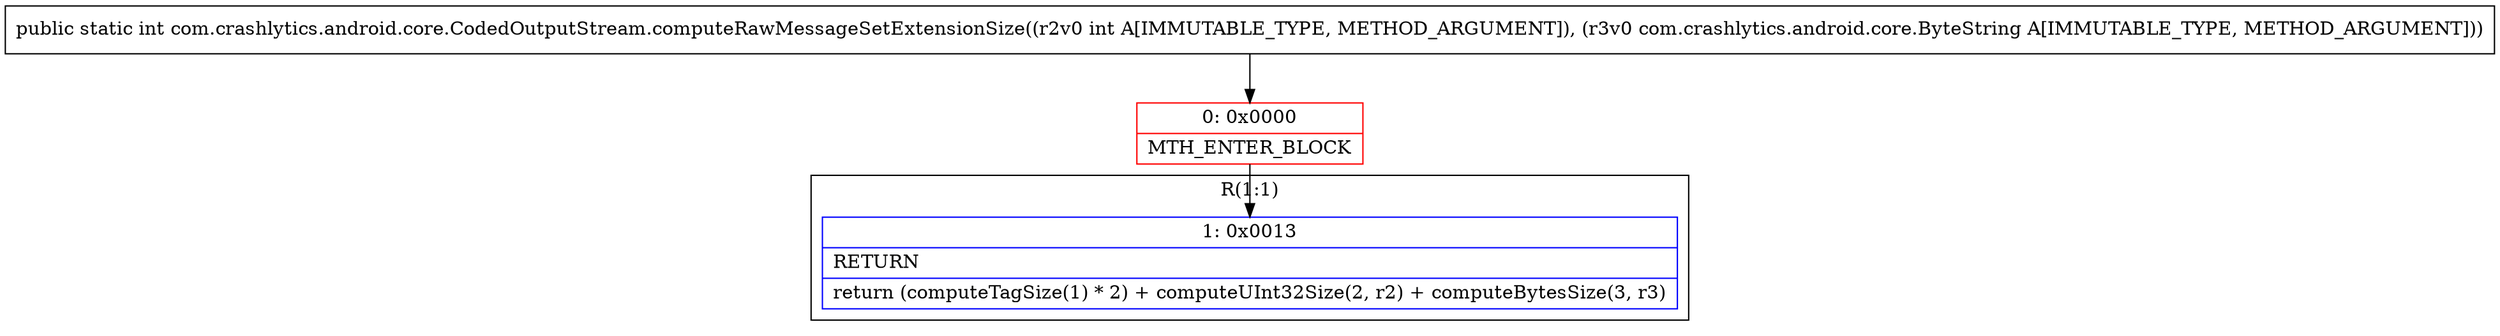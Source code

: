 digraph "CFG forcom.crashlytics.android.core.CodedOutputStream.computeRawMessageSetExtensionSize(ILcom\/crashlytics\/android\/core\/ByteString;)I" {
subgraph cluster_Region_1726701195 {
label = "R(1:1)";
node [shape=record,color=blue];
Node_1 [shape=record,label="{1\:\ 0x0013|RETURN\l|return (computeTagSize(1) * 2) + computeUInt32Size(2, r2) + computeBytesSize(3, r3)\l}"];
}
Node_0 [shape=record,color=red,label="{0\:\ 0x0000|MTH_ENTER_BLOCK\l}"];
MethodNode[shape=record,label="{public static int com.crashlytics.android.core.CodedOutputStream.computeRawMessageSetExtensionSize((r2v0 int A[IMMUTABLE_TYPE, METHOD_ARGUMENT]), (r3v0 com.crashlytics.android.core.ByteString A[IMMUTABLE_TYPE, METHOD_ARGUMENT])) }"];
MethodNode -> Node_0;
Node_0 -> Node_1;
}

